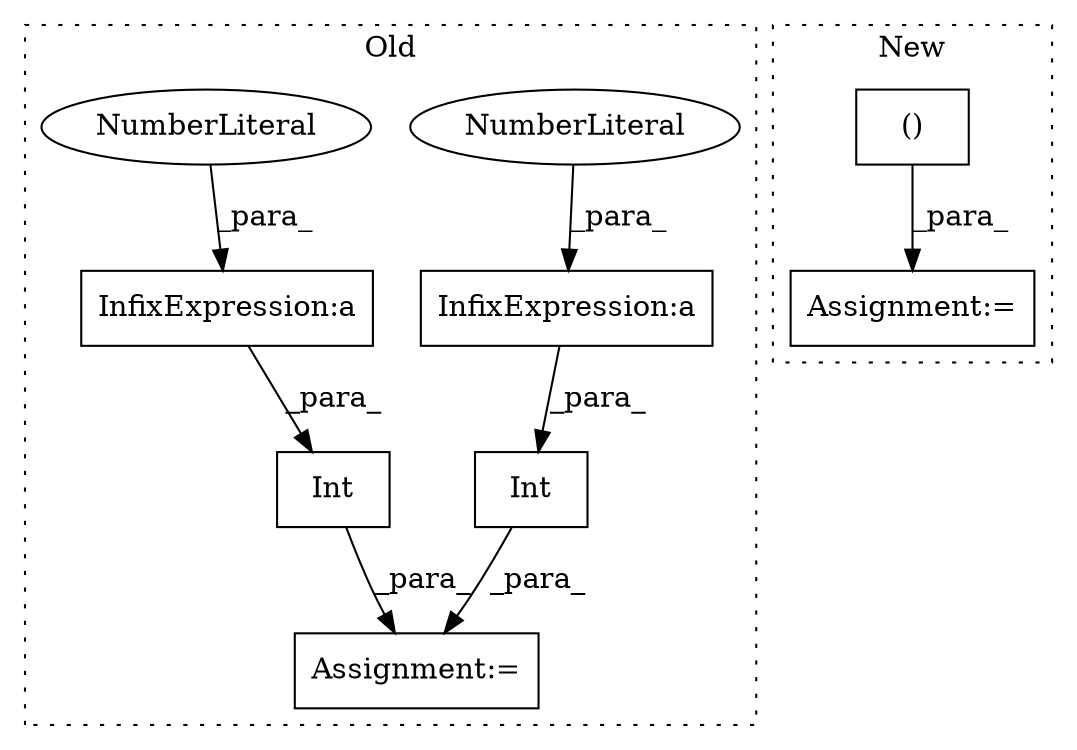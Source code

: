 digraph G {
subgraph cluster0 {
1 [label="Int" a="32" s="695,724" l="4,1" shape="box"];
3 [label="Assignment:=" a="7" s="646" l="6" shape="box"];
4 [label="InfixExpression:a" a="27" s="720" l="3" shape="box"];
5 [label="Int" a="32" s="652,681" l="4,1" shape="box"];
6 [label="InfixExpression:a" a="27" s="672" l="3" shape="box"];
7 [label="NumberLiteral" a="34" s="723" l="1" shape="ellipse"];
8 [label="NumberLiteral" a="34" s="675" l="1" shape="ellipse"];
label = "Old";
style="dotted";
}
subgraph cluster1 {
2 [label="()" a="106" s="932" l="25" shape="box"];
9 [label="Assignment:=" a="7" s="914" l="1" shape="box"];
label = "New";
style="dotted";
}
1 -> 3 [label="_para_"];
2 -> 9 [label="_para_"];
4 -> 1 [label="_para_"];
5 -> 3 [label="_para_"];
6 -> 5 [label="_para_"];
7 -> 4 [label="_para_"];
8 -> 6 [label="_para_"];
}